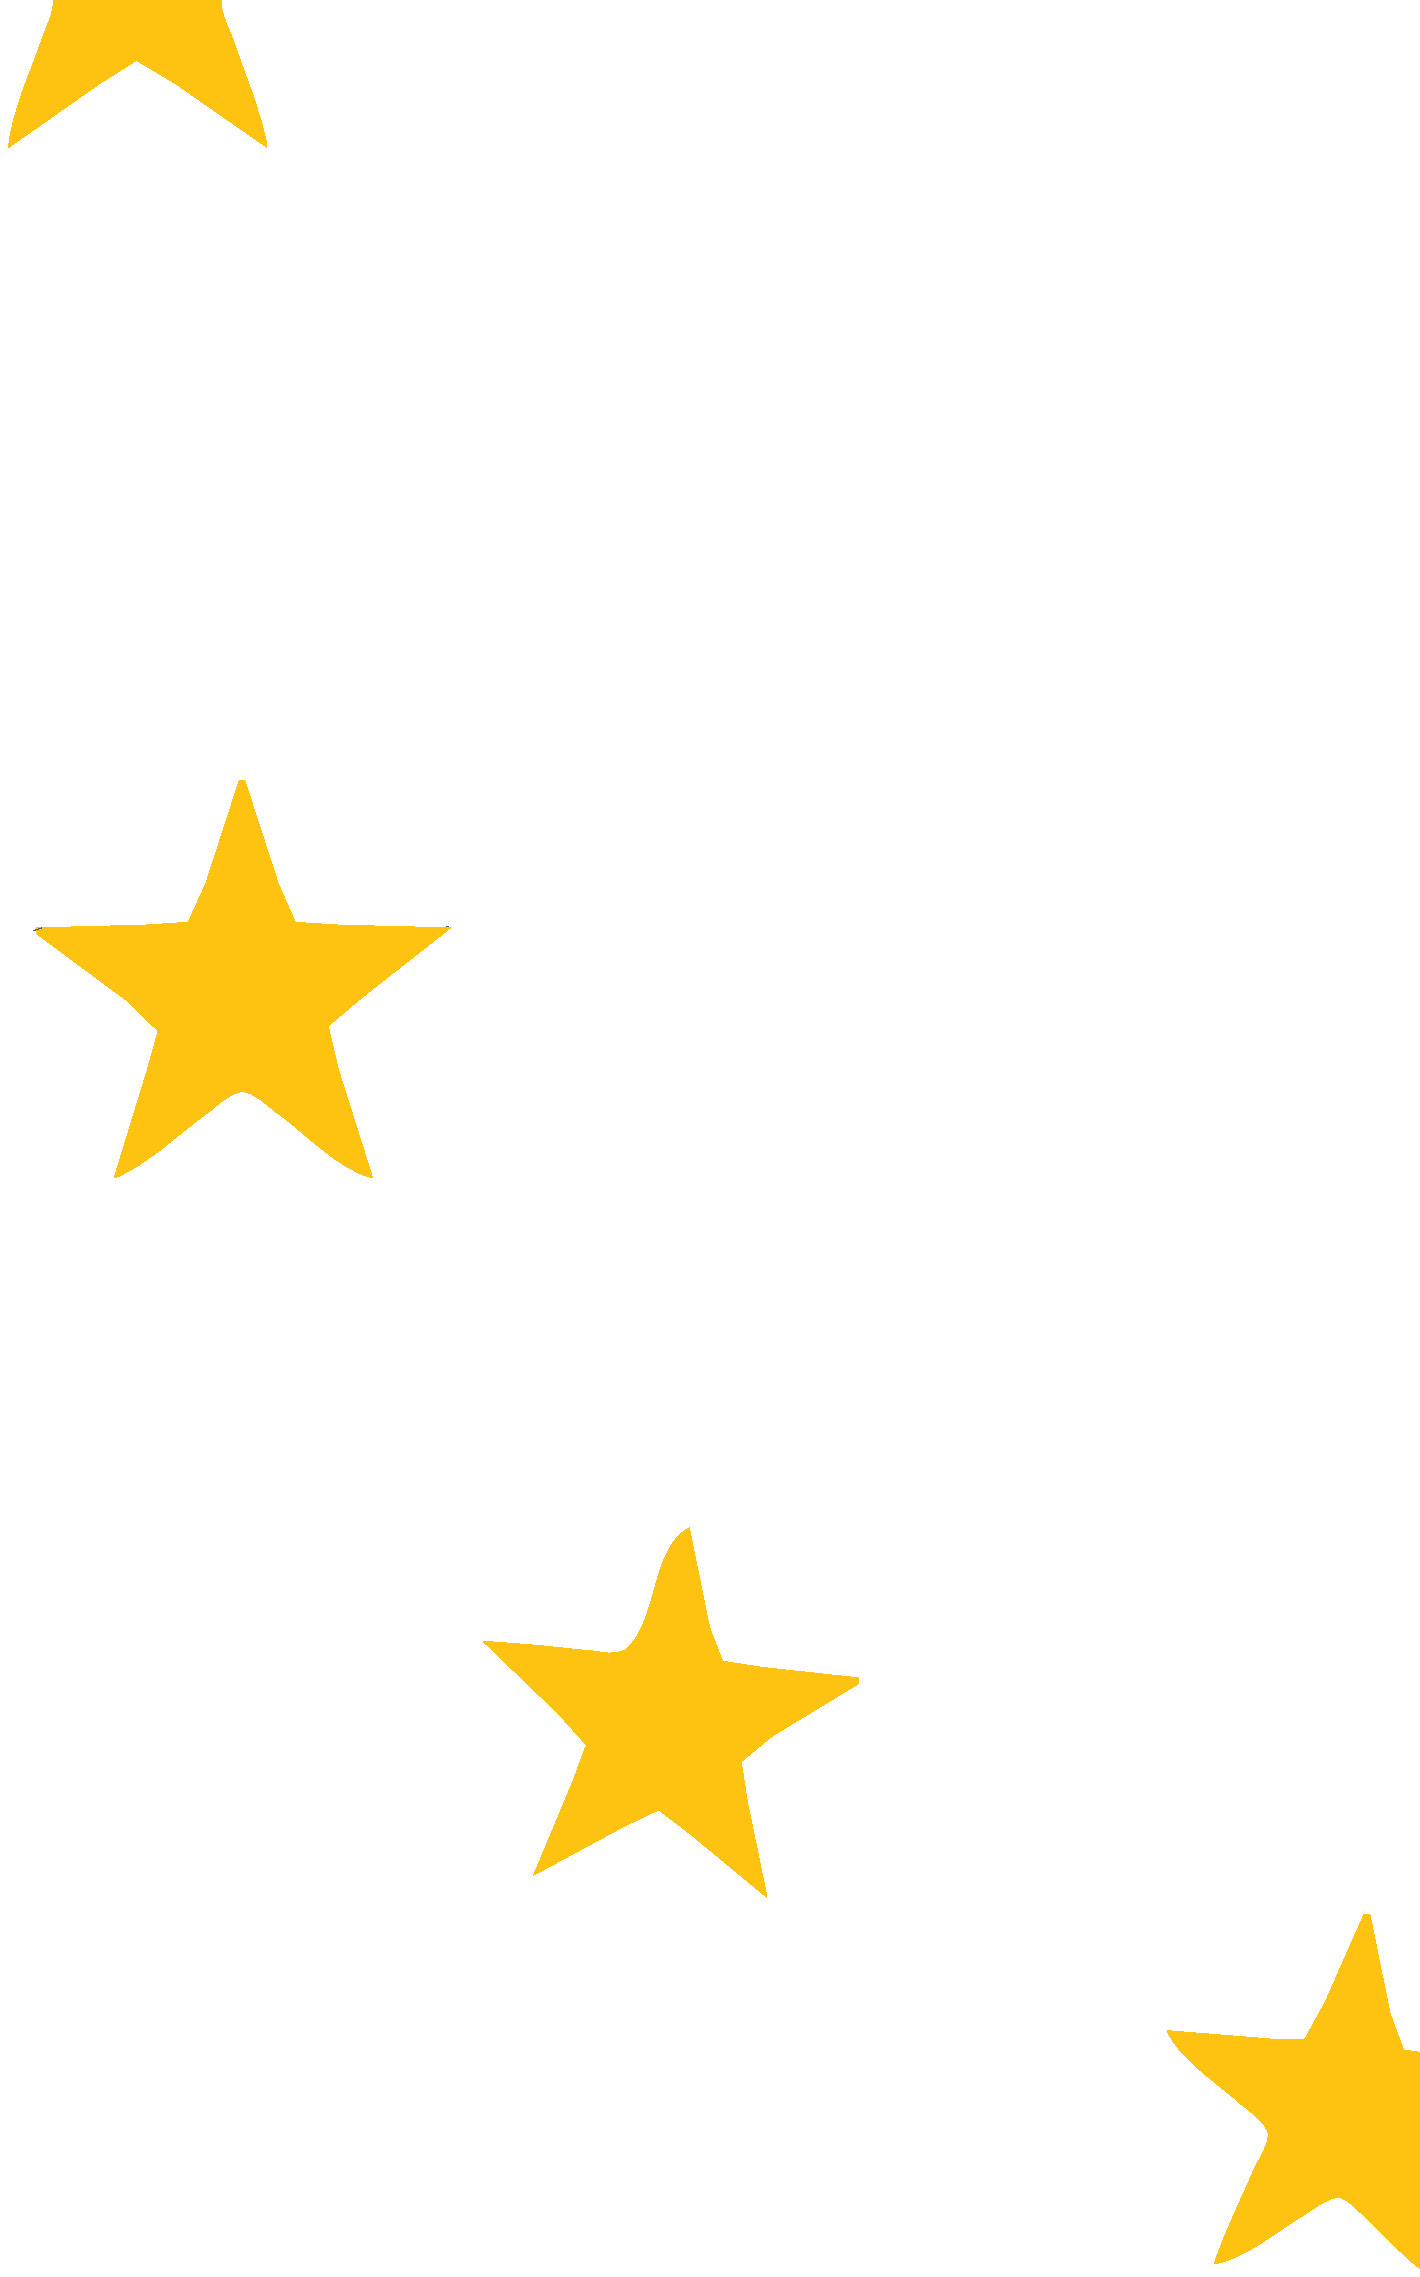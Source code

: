% Converted from PostScript(TM) to MetaPost by pstoedit
% MetaPost backend contributed by Scott Pakin <scott+ps2ed_AT_pakin.org>
% pstoedit is Copyright (C) 1993 - 2011 Wolfgang Glunz <wglunz35_AT_pstoedit.net>

% Generate structured PostScript
prologues := 1;

% Display a given string with its *baseline* at a given location
% and with a given rotation angle
vardef showtext(expr origin)(expr angle)(expr string) =
  draw string infont defaultfont scaled defaultscale
    rotated angle shifted origin;
enddef;

beginfig(1);
drawoptions (withcolor (1.000000,1.000000,1.000000));
linecap := butt;
linejoin := mitered;
fill (0.000000,2352.000000)--(0.000000,0.000000)--(4256.000000,0.000000)
	--(4256.000000,2352.000000)--cycle;
drawoptions (withcolor (0.249900,0.379950,0.510000));
fill (2863.000000,2059.000000)..controls (2865.669922,2057.500000) and (2870.169922,2054.830078)..(2873.000000,2057.500000)
	..controls (2876.830078,2061.169922) and (2877.169922,2069.000000)..(2878.669922,2074.000000)
	..controls (2882.330078,2086.500000) and (2889.669922,2099.169922)..(2892.000000,2112.000000)
	..controls (2904.330078,2112.330078) and (2907.500000,2138.169922)..(2911.000000,2148.000000)
	..controls (2925.169922,2187.000000) and (2938.000000,2227.000000)..(2949.500000,2267.000000)
	..controls (2952.669922,2277.830078) and (2957.830078,2289.669922)..(2958.669922,2301.000000)
	..controls (2958.830078,2304.000000) and (2960.169922,2310.669922)..(2957.330078,2312.830078)
	..controls (2951.330078,2317.500000) and (2946.330078,2308.000000)..(2944.669922,2304.000000)
	..controls (2938.000000,2288.669922) and (2933.000000,2272.669922)..(2927.500000,2257.000000)
	..controls (2914.169922,2218.000000) and (2901.500000,2178.830078)..(2888.669922,2140.000000)
	..controls (2879.669922,2113.330078) and (2869.169922,2086.169922)..(2863.000000,2059.000000)
	--cycle;
drawoptions (withcolor (0.996000,0.761940,0.062748));
fill (2708.000000,1999.000000)--(2814.000000,1999.000000)--(2842.000000,1999.000000)
	--(2853.500000,2000.000000)--(2859.830078,2014.000000)--(2873.000000,2056.000000)
	--(2863.000000,2059.000000)--(2936.000000,2280.000000)--(2904.000000,2270.169922)
	--(2843.000000,2249.830078)--(2808.330078,2237.169922)--(2799.669922,2219.000000)
	--(2779.830078,2172.000000)--(2728.830078,2051.000000)--cycle;
drawoptions (withcolor (0.249900,0.379950,0.510000));
fill (2186.000000,1731.000000)..controls (2182.169922,1742.500000) and (2182.500000,1755.000000)..(2179.500000,1767.000000)
	..controls (2170.000000,1802.500000) and (2158.330078,1836.829956)..(2138.169922,1868.000000)
	..controls (2077.500000,1961.170044) and (1976.500000,2009.170044)..(1870.000000,2029.000000)
	..controls (1847.000000,2033.329956) and (1823.829956,2035.170044)..(1801.000000,2037.329956)
	..controls (1791.000000,2038.329956) and (1780.829956,2040.170044)..(1771.000000,2039.000000)
	..controls (1770.829956,2036.329956) and (1769.170044,2030.829956)..(1771.500000,2029.000000)
	..controls (1776.000000,2025.670044) and (1788.329956,2025.829956)..(1794.000000,2024.670044)
	..controls (1813.170044,2020.829956) and (1832.000000,2017.000000)..(1851.000000,2011.670044)
	..controls (1932.670044,1988.170044) and (2016.329956,1948.829956)..(2074.830078,1886.000000)
	..controls (2095.330078,1863.829956) and (2112.830078,1836.000000)..(2124.169922,1808.000000)
	..controls (2126.669922,1801.500000) and (2136.000000,1785.500000)..(2130.669922,1779.170044)
	..controls (2119.669922,1766.829956) and (2088.669922,1768.829956)..(2075.000000,1774.329956)
	..controls (2070.330078,1776.170044) and (2067.169922,1780.829956)..(2062.669922,1782.329956)
	..controls (2058.000000,1783.829956) and (2053.669922,1780.829956)..(2054.330078,1775.829956)
	..controls (2058.669922,1741.000000) and (2115.169922,1737.000000)..(2140.000000,1748.000000)
	..controls (2148.169922,1721.829956) and (2142.169922,1693.500000)..(2142.000000,1667.000000)
	..controls (2156.830078,1667.170044) and (2172.669922,1673.170044)..(2187.000000,1677.170044)
	..controls (2218.169922,1686.170044) and (2248.669922,1697.500000)..(2279.000000,1709.500000)
	..controls (2403.830078,1759.500000) and (2514.669922,1832.000000)..(2620.000000,1915.000000)
	..controls (2613.669922,1898.829956) and (2598.330078,1882.829956)..(2587.830078,1869.329956)
	..controls (2561.669922,1835.500000) and (2533.830078,1803.170044)..(2503.500000,1773.329956)
	..controls (2485.830078,1756.000000) and (2469.500000,1736.829956)..(2451.000000,1720.170044)
	..controls (2373.500000,1650.000000) and (2288.500000,1588.000000)..(2197.000000,1537.670044)
	..controls (2160.169922,1517.500000) and (2121.669922,1494.500000)..(2082.000000,1481.000000)
	--(2082.000000,1479.000000)..controls (2150.330078,1450.500000) and (2215.169922,1408.329956)..(2279.000000,1371.000000)
	..controls (2403.830078,1297.500000) and (2528.500000,1215.670044)..(2635.000000,1117.000000)
	..controls (2651.830078,1101.329956) and (2669.330078,1086.000000)..(2684.669922,1069.000000)
	..controls (2692.169922,1060.829956) and (2698.000000,1051.000000)..(2705.669922,1043.170044)
	..controls (2733.330078,1014.169983) and (2755.000000,983.500000)..(2773.669922,948.000000)
	..controls (2781.669922,932.668030) and (2789.169922,919.831970)..(2794.000000,903.000000)
	..controls (2770.669922,915.831970) and (2750.169922,934.500000)..(2727.830078,948.500000)
	..controls (2589.330078,1036.329956) and (2440.830078,1120.829956)..(2287.000000,1177.329956)
	..controls (2206.330078,1207.000000) and (2119.669922,1235.829956)..(2033.000000,1237.829956)
	..controls (2024.500000,1238.000000) and (2014.829956,1233.829956)..(2007.000000,1231.670044)
	..controls (1994.329956,1228.000000) and (1981.670044,1225.170044)..(1969.000000,1222.329956)
	..controls (1922.170044,1212.000000) and (1875.329956,1203.000000)..(1828.000000,1196.170044)
	..controls (1676.329956,1174.329956) and (1522.329956,1172.329956)..(1372.000000,1202.329956)
	..controls (1321.500000,1212.329956) and (1271.329956,1227.170044)..(1224.000000,1247.500000)
	..controls (1208.170044,1254.170044) and (1182.670044,1261.329956)..(1171.000000,1274.000000)
	..controls (1195.670044,1268.329956) and (1223.500000,1270.000000)..(1249.000000,1268.829956)
	..controls (1295.000000,1266.829956) and (1341.829956,1265.829956)..(1388.000000,1269.000000)
	..controls (1422.829956,1271.329956) and (1457.829956,1277.170044)..(1492.670044,1279.000000)
	..controls (1504.170044,1279.670044) and (1515.500000,1278.000000)..(1527.000000,1278.000000)
	--(1523.000000,1284.000000)--(1524.000000,1285.000000)..controls (1532.329956,1284.000000) and (1541.670044,1287.670044)..(1550.000000,1289.500000)
	..controls (1565.329956,1292.829956) and (1580.670044,1296.500000)..(1596.000000,1300.329956)
	..controls (1667.670044,1318.670044) and (1739.829956,1352.170044)..(1791.000000,1407.000000)
	..controls (1802.329956,1419.000000) and (1811.329956,1432.000000)..(1821.500000,1445.000000)
	..controls (1825.000000,1449.500000) and (1832.670044,1453.329956)..(1834.670044,1459.000000)
	..controls (1836.170044,1462.829956) and (1834.670044,1468.329956)..(1836.000000,1473.000000)
	..controls (1819.329956,1479.329956) and (1805.500000,1489.829956)..(1790.000000,1497.500000)
	..controls (1756.500000,1514.170044) and (1724.500000,1532.670044)..(1693.000000,1552.829956)
	..controls (1623.829956,1597.000000) and (1558.170044,1647.500000)..(1502.670044,1707.829956)
	..controls (1468.670044,1745.000000) and (1437.500000,1785.500000)..(1416.829956,1832.000000)
	..controls (1403.670044,1861.170044) and (1398.000000,1889.829956)..(1392.000000,1921.000000)
	..controls (1405.829956,1914.000000) and (1417.000000,1900.670044)..(1429.329956,1891.500000)
	..controls (1459.670044,1869.000000) and (1490.000000,1846.329956)..(1521.000000,1824.670044)
	..controls (1617.500000,1757.000000) and (1720.329956,1694.329956)..(1832.000000,1654.670044)
	..controls (1873.000000,1640.000000) and (1916.329956,1631.000000)..(1960.000000,1631.000000)
	..controls (1970.000000,1631.000000) and (1979.829956,1631.000000)..(1990.000000,1632.500000)
	..controls (1993.000000,1633.000000) and (1998.829956,1632.670044)..(2000.829956,1635.500000)
	..controls (2003.329956,1638.829956) and (2002.000000,1647.170044)..(2001.670044,1651.000000)
	..controls (2000.329956,1661.670044) and (2000.170044,1673.170044)..(2000.000000,1684.000000)
	..controls (1824.329956,1684.000000) and (1660.670044,1772.329956)..(1518.000000,1867.500000)
	..controls (1479.000000,1893.500000) and (1439.000000,1919.829956)..(1403.329956,1950.170044)
	..controls (1394.670044,1957.329956) and (1385.500000,1964.000000)..(1376.829956,1971.170044)
	..controls (1374.829956,1972.829956) and (1370.500000,1977.829956)..(1367.500000,1975.829956)
	..controls (1365.170044,1974.170044) and (1366.670044,1969.329956)..(1366.500000,1967.000000)
	..controls (1365.500000,1958.329956) and (1366.329956,1950.500000)..(1365.829956,1942.000000)
	..controls (1363.170044,1902.000000) and (1375.829956,1858.829956)..(1390.670044,1822.000000)
	..controls (1434.000000,1714.000000) and (1524.170044,1624.170044)..(1616.000000,1556.170044)
	..controls (1649.829956,1531.000000) and (1684.670044,1506.670044)..(1721.000000,1485.000000)
	..controls (1730.829956,1479.000000) and (1740.829956,1473.170044)..(1751.000000,1467.329956)
	..controls (1753.670044,1465.829956) and (1759.500000,1464.000000)..(1760.500000,1460.670044)
	..controls (1761.500000,1457.170044) and (1757.000000,1452.500000)..(1755.329956,1450.000000)
	..controls (1748.500000,1439.670044) and (1740.670044,1429.170044)..(1731.000000,1421.829956)
	..controls (1693.829956,1393.329956) and (1655.500000,1372.829956)..(1611.000000,1358.000000)
	..controls (1434.670044,1299.170044) and (1243.670044,1302.170044)..(1061.000000,1306.000000)
	..controls (1064.829956,1299.329956) and (1074.500000,1294.500000)..(1081.000000,1290.500000)
	..controls (1093.000000,1283.000000) and (1104.670044,1274.829956)..(1117.000000,1267.500000)
	..controls (1170.670044,1235.170044) and (1227.500000,1210.000000)..(1287.000000,1190.329956)
	..controls (1449.329956,1136.170044) and (1623.670044,1127.670044)..(1793.000000,1144.170044)
	..controls (1848.170044,1149.500000) and (1903.500000,1157.670044)..(1958.000000,1168.670044)
	..controls (1975.000000,1172.170044) and (1992.000000,1176.000000)..(2009.000000,1180.329956)
	..controls (2017.329956,1182.329956) and (2027.170044,1186.670044)..(2036.000000,1186.670044)
	..controls (2055.830078,1187.000000) and (2077.669922,1180.829956)..(2097.000000,1176.329956)
	..controls (2114.500000,1172.329956) and (2132.500000,1169.500000)..(2150.000000,1164.829956)
	..controls (2314.000000,1120.500000) and (2470.000000,1045.500000)..(2619.000000,965.000000)
	..controls (2667.169922,938.831970) and (2714.830078,911.500000)..(2762.000000,883.168030)
	..controls (2776.000000,874.668030) and (2790.169922,866.168030)..(2804.000000,857.331970)
	..controls (2810.669922,853.000000) and (2818.000000,846.500000)..(2826.000000,845.000000)
	..controls (2829.169922,860.500000) and (2833.669922,875.831970)..(2832.830078,892.000000)
	..controls (2828.830078,981.668030) and (2765.000000,1059.500000)..(2704.000000,1120.000000)
	..controls (2602.500000,1220.170044) and (2484.000000,1302.829956)..(2362.000000,1376.500000)
	..controls (2323.000000,1400.000000) and (2283.830078,1423.000000)..(2244.000000,1444.500000)
	..controls (2223.169922,1455.829956) and (2197.169922,1465.000000)..(2179.000000,1480.000000)
	..controls (2341.330078,1546.170044) and (2480.000000,1658.670044)..(2584.330078,1798.670044)
	..controls (2611.500000,1835.170044) and (2635.830078,1873.329956)..(2658.000000,1913.000000)
	..controls (2665.830078,1926.670044) and (2672.669922,1940.829956)..(2679.669922,1955.000000)
	..controls (2682.330078,1960.329956) and (2684.500000,1968.170044)..(2688.500000,1972.670044)
	..controls (2695.330078,1980.170044) and (2719.830078,1972.000000)..(2729.000000,1971.329956)
	..controls (2756.500000,1969.329956) and (2784.500000,1965.829956)..(2812.000000,1962.170044)
	..controls (2819.330078,1961.170044) and (2838.000000,1955.670044)..(2844.500000,1959.170044)
	..controls (2847.500000,1960.829956) and (2848.500000,1966.000000)..(2849.669922,1969.000000)
	..controls (2853.330078,1978.170044) and (2858.169922,1988.170044)..(2860.000000,1998.000000)
	--(2747.000000,1998.000000)--(2720.000000,1998.000000)--(2709.669922,1999.500000)
	--(2714.169922,2015.000000)--(2733.500000,2061.000000)--(2786.169922,2186.000000)
	--(2802.169922,2224.000000)--(2811.000000,2247.000000)..controls (2799.330078,2245.000000) and (2787.830078,2238.500000)..(2777.000000,2234.169922)
	..controls (2772.169922,2232.169922) and (2765.830078,2230.669922)..(2762.500000,2226.669922)
	..controls (2758.500000,2222.169922) and (2757.000000,2214.500000)..(2755.000000,2209.000000)
	..controls (2750.330078,2196.500000) and (2745.830078,2184.169922)..(2741.169922,2172.000000)
	..controls (2724.330078,2127.669922) and (2708.000000,2083.169922)..(2691.330078,2039.000000)
	..controls (2685.669922,2024.000000) and (2681.500000,1998.829956)..(2670.500000,1987.170044)
	..controls (2660.330078,1976.329956) and (2644.330078,1968.170044)..(2632.000000,1960.000000)
	..controls (2606.669922,1943.170044) and (2581.330078,1926.670044)..(2556.000000,1910.170044)
	..controls (2472.169922,1856.500000) and (2384.830078,1804.670044)..(2293.000000,1766.329956)
	..controls (2269.330078,1756.500000) and (2245.330078,1747.329956)..(2221.000000,1739.829956)
	..controls (2209.500000,1736.329956) and (2196.830078,1735.329956)..(2186.000000,1731.000000)
	--cycle;
drawoptions (withcolor (0.996000,0.761940,0.062748));
fill (2890.000000,2107.000000)--(2878.000000,2070.000000)--(2879.000000,2070.000000)
	..controls (2881.830078,2079.000000) and (2892.669922,2097.830078)..(2890.000000,2107.000000)
	--cycle;
fill (2877.000000,2070.000000)--(2877.000000,2067.000000)--(2878.000000,2067.000000)
	--cycle;
fill (2876.169922,2065.169922)--(2876.669922,2064.669922)--cycle;
fill (1814.000000,2039.000000)--(1820.000000,2036.000000)--cycle;
fill (1821.000000,2019.000000)..controls (1821.670044,2003.170044) and (1830.000000,1985.829956)..(1834.829956,1971.000000)
	..controls (1836.329956,1966.829956) and (1837.170044,1957.500000)..(1841.329956,1955.329956)
	..controls (1844.170044,1953.670044) and (1848.829956,1955.329956)..(1852.000000,1955.829956)
	..controls (1860.170044,1957.000000) and (1868.500000,1958.329956)..(1877.000000,1958.500000)
	..controls (1907.170044,1959.170044) and (1960.670044,1940.170044)..(1958.000000,1904.000000)
	..controls (1951.329956,1903.170044) and (1941.170044,1902.670044)..(1935.000000,1905.329956)
	..controls (1924.170044,1910.000000) and (1916.000000,1921.500000)..(1905.000000,1926.829956)
	..controls (1886.670044,1935.329956) and (1867.829956,1934.170044)..(1849.000000,1929.000000)
	--(1853.000000,1915.000000)..controls (1894.329956,1923.000000) and (1939.829956,1909.829956)..(1951.000000,1865.000000)
	..controls (1943.000000,1864.000000) and (1933.500000,1866.500000)..(1926.000000,1868.329956)
	..controls (1917.670044,1870.329956) and (1915.500000,1880.000000)..(1908.000000,1883.670044)
	..controls (1897.829956,1888.500000) and (1885.829956,1889.170044)..(1875.000000,1889.000000)
	..controls (1871.829956,1889.000000) and (1865.170044,1890.670044)..(1863.000000,1887.329956)
	..controls (1860.670044,1883.670044) and (1865.670044,1873.670044)..(1867.000000,1870.000000)
	..controls (1868.000000,1866.500000) and (1868.670044,1861.170044)..(1871.000000,1858.500000)
	..controls (1873.500000,1855.670044) and (1880.500000,1856.670044)..(1884.000000,1856.170044)
	..controls (1897.000000,1854.000000) and (1917.500000,1847.500000)..(1912.000000,1832.000000)
	..controls (1900.670044,1834.500000) and (1889.829956,1838.670044)..(1878.000000,1837.000000)
	..controls (1879.670044,1824.670044) and (1885.170044,1812.670044)..(1888.829956,1801.000000)
	..controls (1896.170044,1777.170044) and (1903.500000,1753.500000)..(1911.329956,1730.000000)
	..controls (1915.000000,1718.670044) and (1917.170044,1698.500000)..(1924.829956,1689.329956)
	..controls (1927.829956,1685.670044) and (1935.500000,1686.329956)..(1940.000000,1685.829956)
	..controls (1954.000000,1684.329956) and (1967.829956,1684.000000)..(1982.000000,1684.000000)
	..controls (1986.170044,1684.000000) and (1996.000000,1685.670044)..(1999.170044,1682.329956)
	..controls (2002.829956,1678.329956) and (2001.670044,1663.329956)..(2001.829956,1658.000000)
	..controls (2002.000000,1652.000000) and (2002.670044,1644.829956)..(2001.829956,1639.000000)
	..controls (2000.329956,1629.829956) and (1973.329956,1630.500000)..(1966.000000,1630.000000)
	..controls (1928.500000,1627.500000) and (1886.329956,1637.329956)..(1851.000000,1649.000000)
	..controls (1746.670044,1683.000000) and (1650.829956,1738.000000)..(1560.000000,1798.500000)
	..controls (1530.000000,1818.500000) and (1500.670044,1839.329956)..(1472.000000,1860.829956)
	..controls (1459.500000,1870.170044) and (1444.000000,1887.000000)..(1429.000000,1891.000000)
	..controls (1432.670044,1877.829956) and (1439.500000,1865.329956)..(1445.000000,1853.000000)
	--(1479.000000,1776.000000)..controls (1486.500000,1759.000000) and (1492.500000,1734.500000)..(1504.500000,1720.329956)
	..controls (1510.500000,1713.329956) and (1519.670044,1707.829956)..(1527.000000,1702.329956)
	..controls (1540.670044,1691.670044) and (1554.170044,1680.829956)..(1568.000000,1670.329956)
	..controls (1609.329956,1638.170044) and (1650.500000,1605.670044)..(1692.000000,1573.500000)
	..controls (1717.000000,1554.000000) and (1742.000000,1534.670044)..(1767.000000,1514.829956)
	..controls (1787.670044,1498.500000) and (1809.829956,1480.000000)..(1836.000000,1473.000000)
	..controls (1834.000000,1468.170044) and (1835.670044,1463.000000)..(1834.000000,1459.000000)
	..controls (1831.329956,1452.670044) and (1822.670044,1447.829956)..(1818.670044,1442.000000)
	..controls (1799.170044,1413.329956) and (1774.000000,1388.500000)..(1746.000000,1368.329956)
	..controls (1727.329956,1355.170044) and (1707.170044,1345.329956)..(1690.000000,1330.500000)
	..controls (1674.670044,1317.500000) and (1660.000000,1303.829956)..(1645.000000,1290.670044)
	..controls (1639.500000,1285.829956) and (1633.000000,1277.329956)..(1626.000000,1275.329956)
	..controls (1615.500000,1272.500000) and (1602.670044,1276.000000)..(1592.000000,1276.000000)
	..controls (1559.329956,1276.000000) and (1526.500000,1279.829956)..(1494.000000,1279.170044)
	..controls (1476.329956,1278.829956) and (1458.329956,1274.670044)..(1440.829956,1273.000000)
	..controls (1409.329956,1270.000000) and (1377.500000,1268.329956)..(1346.000000,1267.000000)
	..controls (1295.670044,1264.829956) and (1246.000000,1271.000000)..(1196.000000,1271.000000)
	--(1196.000000,1270.000000)..controls (1208.670044,1263.500000) and (1224.170044,1260.170044)..(1238.000000,1255.829956)
	..controls (1260.329956,1249.000000) and (1282.670044,1241.500000)..(1305.000000,1234.170044)
	..controls (1337.170044,1223.670044) and (1369.500000,1213.000000)..(1402.000000,1202.829956)
	..controls (1416.000000,1198.500000) and (1430.329956,1192.000000)..(1445.000000,1189.329956)
	..controls (1482.000000,1182.500000) and (1521.329956,1181.829956)..(1559.000000,1180.829956)
	..controls (1636.170044,1179.000000) and (1713.000000,1182.000000)..(1790.000000,1191.000000)
	..controls (1839.170044,1196.829956) and (1888.329956,1204.829956)..(1937.000000,1215.170044)
	..controls (1958.329956,1219.670044) and (1979.670044,1224.500000)..(2001.000000,1229.829956)
	..controls (2010.829956,1232.329956) and (2021.670044,1237.000000)..(2032.000000,1237.670044)
	..controls (2053.169922,1239.000000) and (2077.000000,1234.000000)..(2098.000000,1230.500000)
	..controls (2145.500000,1222.500000) and (2190.500000,1207.670044)..(2237.000000,1195.000000)
	..controls (2244.000000,1193.000000) and (2251.000000,1197.329956)..(2258.000000,1195.000000)
	..controls (2279.500000,1187.500000) and (2298.830078,1172.670044)..(2320.000000,1163.829956)
	..controls (2404.000000,1128.000000) and (2486.330078,1088.500000)..(2566.000000,1043.500000)
	..controls (2619.669922,1013.000000) and (2671.500000,978.331970)..(2726.000000,949.168030)
	..controls (2745.669922,938.668030) and (2768.000000,920.831970)..(2790.000000,916.000000)
	..controls (2784.000000,940.668030) and (2764.500000,961.668030)..(2750.000000,982.000000)
	..controls (2732.330078,1006.830017) and (2715.669922,1033.170044)..(2696.500000,1057.000000)
	..controls (2683.169922,1073.670044) and (2666.500000,1088.500000)..(2651.000000,1103.000000)
	..controls (2533.330078,1212.500000) and (2397.669922,1302.829956)..(2259.000000,1383.329956)
	..controls (2221.169922,1405.170044) and (2183.169922,1426.500000)..(2145.000000,1447.170044)
	..controls (2125.169922,1458.000000) and (2103.669922,1472.670044)..(2082.000000,1479.000000)
	--(2082.000000,1481.000000)..controls (2094.830078,1484.000000) and (2106.830078,1491.670044)..(2119.000000,1497.000000)
	..controls (2151.500000,1511.500000) and (2183.000000,1529.000000)..(2214.000000,1546.670044)
	..controls (2293.500000,1591.829956) and (2368.669922,1645.829956)..(2437.000000,1706.829956)
	..controls (2458.000000,1725.670044) and (2482.000000,1744.670044)..(2499.500000,1767.000000)
	..controls (2512.330078,1783.170044) and (2521.169922,1803.829956)..(2531.330078,1822.000000)
	..controls (2538.669922,1834.670044) and (2548.169922,1848.000000)..(2553.000000,1862.000000)
	..controls (2536.500000,1856.670044) and (2520.330078,1840.170044)..(2506.000000,1830.500000)
	..controls (2474.830078,1809.829956) and (2442.830078,1790.000000)..(2410.000000,1772.170044)
	..controls (2352.000000,1740.829956) and (2292.169922,1712.829956)..(2230.000000,1691.329956)
	..controls (2201.000000,1681.170044) and (2170.669922,1675.670044)..(2142.000000,1666.000000)
	..controls (2142.169922,1691.170044) and (2150.000000,1723.829956)..(2140.000000,1748.000000)
	..controls (2116.000000,1740.170044) and (2085.330078,1739.000000)..(2066.000000,1758.000000)
	..controls (2061.000000,1762.829956) and (2054.500000,1769.329956)..(2054.330078,1776.829956)
	..controls (2054.330078,1781.000000) and (2059.169922,1783.500000)..(2062.669922,1781.829956)
	..controls (2067.169922,1779.829956) and (2070.169922,1775.829956)..(2075.000000,1774.000000)
	..controls (2086.169922,1769.829956) and (2098.330078,1771.500000)..(2110.000000,1771.670044)
	..controls (2114.330078,1771.670044) and (2126.669922,1772.829956)..(2128.169922,1778.170044)
	..controls (2129.330078,1783.000000) and (2122.330078,1793.500000)..(2120.169922,1798.000000)
	..controls (2112.000000,1815.329956) and (2103.169922,1832.500000)..(2095.169922,1850.000000)
	..controls (2090.669922,1859.670044) and (2086.669922,1871.000000)..(2080.669922,1880.000000)
	..controls (2052.830078,1920.329956) and (2004.500000,1945.829956)..(1962.000000,1967.170044)
	..controls (1940.170044,1978.000000) and (1918.829956,1989.500000)..(1896.000000,1997.670044)
	..controls (1873.000000,2005.829956) and (1845.500000,2017.829956)..(1821.000000,2019.000000)
	--cycle;
drawoptions (withcolor (0.249900,0.379950,0.510000));
fill (1958.000000,1904.000000)..controls (1960.170044,1922.329956) and (1949.000000,1933.329956)..(1934.000000,1942.329956)
	..controls (1908.170044,1957.670044) and (1880.000000,1959.829956)..(1851.000000,1955.829956)
	..controls (1839.829956,1954.170044) and (1825.829956,1949.000000)..(1815.000000,1951.829956)
	..controls (1798.329956,1956.170044) and (1781.829956,1963.000000)..(1766.000000,1969.329956)
	..controls (1761.670044,1971.000000) and (1751.670044,1977.000000)..(1747.170044,1974.829956)
	..controls (1735.500000,1969.000000) and (1753.500000,1956.170044)..(1758.170044,1952.500000)
	..controls (1776.000000,1938.000000) and (1797.829956,1926.829956)..(1821.000000,1925.170044)
	..controls (1842.500000,1923.500000) and (1862.329956,1936.000000)..(1884.000000,1932.829956)
	..controls (1896.829956,1931.170044) and (1908.500000,1925.170044)..(1919.000000,1917.500000)
	..controls (1923.670044,1914.000000) and (1927.670044,1908.500000)..(1933.000000,1906.000000)
	..controls (1939.829956,1902.500000) and (1950.329956,1904.000000)..(1958.000000,1904.000000)
	--cycle;
drawoptions (withcolor (1.000000,1.000000,1.000000));
fill (1875.000000,1959.000000)--(1875.000000,1958.000000)--(1880.000000,1958.000000)
	--cycle;
fill (1862.000000,1958.000000)--(1863.000000,1957.000000)--cycle;
drawoptions (withcolor (0.996000,0.761940,0.062748));
fill (2352.000000,1795.000000)--(2352.000000,1794.000000)..controls (2372.500000,1799.829956) and (2392.169922,1813.500000)..(2411.000000,1823.670044)
	..controls (2452.330078,1846.000000) and (2492.830078,1870.329956)..(2533.000000,1895.170044)
	..controls (2547.669922,1904.170044) and (2562.500000,1913.329956)..(2577.000000,1923.000000)
	..controls (2583.500000,1927.329956) and (2591.669922,1931.000000)..(2596.000000,1938.000000)
	--(2569.000000,1923.670044)--(2518.000000,1893.500000)--cycle;
drawoptions (withcolor (1.000000,1.000000,1.000000));
fill (1872.000000,1934.000000)--(1872.000000,1933.000000)--(1880.000000,1933.000000)
	--cycle;
fill (1392.000000,1921.000000)..controls (1408.170044,1769.829956) and (1540.000000,1659.000000)..(1655.829956,1576.829956)
	..controls (1684.829956,1556.329956) and (1715.000000,1537.329956)..(1746.000000,1519.829956)
	..controls (1758.829956,1512.500000) and (1772.670044,1502.000000)..(1787.000000,1498.000000)
	..controls (1782.670044,1506.500000) and (1770.500000,1513.000000)..(1763.000000,1518.829956)
	..controls (1745.170044,1532.500000) and (1727.500000,1546.329956)..(1710.000000,1560.170044)
	..controls (1666.000000,1594.500000) and (1622.000000,1629.170044)..(1578.000000,1663.329956)
	..controls (1554.329956,1681.500000) and (1527.500000,1698.670044)..(1506.170044,1719.500000)
	..controls (1494.500000,1730.829956) and (1489.170044,1754.329956)..(1482.670044,1769.000000)
	..controls (1464.500000,1809.170044) and (1449.829956,1853.170044)..(1428.670044,1891.670044)
	..controls (1421.670044,1904.170044) and (1403.670044,1909.829956)..(1395.000000,1921.000000)
	--cycle;
drawoptions (withcolor (0.249900,0.379950,0.510000));
fill (1951.000000,1865.000000)..controls (1942.329956,1910.500000) and (1890.500000,1925.329956)..(1850.000000,1914.500000)
	..controls (1835.000000,1910.500000) and (1820.670044,1898.000000)..(1805.000000,1898.000000)
	..controls (1791.500000,1898.000000) and (1777.500000,1905.170044)..(1766.000000,1911.170044)
	..controls (1761.829956,1913.170044) and (1754.670044,1919.329956)..(1750.170044,1916.329956)
	..controls (1740.000000,1909.500000) and (1755.670044,1898.670044)..(1760.670044,1894.829956)
	..controls (1779.829956,1879.829956) and (1798.329956,1876.500000)..(1822.000000,1875.500000)
	..controls (1842.329956,1874.500000) and (1858.500000,1892.000000)..(1879.000000,1889.670044)
	..controls (1888.829956,1888.500000) and (1900.170044,1887.670044)..(1909.000000,1882.500000)
	..controls (1914.170044,1879.500000) and (1915.829956,1874.170044)..(1920.170044,1870.500000)
	..controls (1925.670044,1866.000000) and (1944.170044,1863.500000)..(1951.000000,1865.000000)
	--cycle;
drawoptions (withcolor (1.000000,1.000000,1.000000));
fill (1866.000000,1918.000000)--(1866.000000,1917.000000)--(1869.000000,1917.000000)
	--cycle;
fill (1881.000000,1918.000000)--(1881.000000,1917.000000)--(1884.000000,1917.000000)
	--cycle;
fill (2618.000000,1915.000000)--(2555.000000,1864.170044)--(2538.000000,1835.000000)
	--(2505.000000,1775.000000)..controls (2510.830078,1776.670044) and (2513.169922,1781.500000)..(2517.169922,1785.829956)
	..controls (2523.830078,1793.329956) and (2531.169922,1800.170044)..(2537.500000,1807.829956)
	..controls (2557.830078,1832.500000) and (2578.830078,1856.500000)..(2598.169922,1882.170044)
	..controls (2605.000000,1891.329956) and (2617.169922,1903.670044)..(2620.000000,1915.000000)
	--cycle;
fill (1937.000000,1905.000000)--(1937.000000,1904.000000)--(1940.000000,1904.000000)
	--cycle;
fill (1951.000000,1904.000000)--(1951.000000,1903.000000)--(1955.000000,1903.000000)
	--cycle;
fill (1869.000000,1890.000000)--(1869.000000,1889.000000)--(1880.000000,1889.000000)
	--cycle;
fill (2084.000000,1873.000000)--(2129.000000,1778.000000)..controls (2137.000000,1782.329956) and (2129.000000,1796.500000)..(2126.500000,1803.000000)
	..controls (2119.330078,1821.670044) and (2109.669922,1839.170044)..(2098.669922,1855.829956)
	..controls (2095.000000,1861.329956) and (2090.169922,1870.829956)..(2084.000000,1873.000000)
	--cycle;
drawoptions (withcolor (0.249900,0.379950,0.510000));
fill (1739.000000,1872.000000)..controls (1745.500000,1833.329956) and (1794.829956,1809.170044)..(1831.000000,1817.000000)
	..controls (1849.000000,1821.000000) and (1861.670044,1834.500000)..(1880.000000,1837.170044)
	..controls (1890.829956,1838.829956) and (1901.329956,1833.500000)..(1912.000000,1832.000000)
	..controls (1920.500000,1848.329956) and (1893.829956,1855.500000)..(1881.000000,1856.670044)
	..controls (1864.329956,1858.329956) and (1848.500000,1853.500000)..(1833.000000,1848.500000)
	..controls (1824.329956,1845.829956) and (1815.170044,1841.500000)..(1806.000000,1842.000000)
	..controls (1789.329956,1843.000000) and (1771.829956,1852.000000)..(1758.000000,1860.500000)
	..controls (1751.670044,1864.329956) and (1746.000000,1869.829956)..(1739.000000,1872.000000)
	--cycle;
fill (2053.000000,1870.329956)..controls (2027.500000,1864.500000) and (2037.329956,1826.500000)..(2063.000000,1832.329956)
	..controls (2086.830078,1837.829956) and (2077.000000,1876.000000)..(2053.000000,1870.329956)
	--cycle;
drawoptions (withcolor (1.000000,1.000000,1.000000));
fill (2037.329956,1851.329956)--(2037.500000,1850.500000)--cycle;
fill (1881.000000,1838.000000)--(1881.000000,1837.000000)--(1884.000000,1837.000000)
	--cycle;
fill (2056.000000,1832.000000)--(2056.000000,1831.000000)--(2059.000000,1831.000000)
	--cycle;
drawoptions (withcolor (0.996000,0.761940,0.062748));
fill (1608.500000,1811.500000)--(1609.329956,1811.329956)--cycle;
fill (1610.500000,1810.500000)--(1611.329956,1810.329956)--cycle;
fill (1612.000000,1810.000000)--(1612.000000,1809.000000)..controls (1661.170044,1776.329956) and (1718.170044,1751.670044)..(1773.000000,1729.670044)
	..controls (1796.829956,1720.170044) and (1826.000000,1706.000000)..(1852.000000,1704.000000)
	..controls (1844.829956,1710.000000) and (1834.329956,1713.000000)..(1826.000000,1716.829956)
	..controls (1809.670044,1724.000000) and (1793.329956,1731.170044)..(1777.000000,1738.329956)
	..controls (1739.500000,1754.500000) and (1702.170044,1771.329956)..(1665.000000,1787.829956)
	..controls (1648.500000,1795.000000) and (1629.670044,1807.329956)..(1612.000000,1810.000000)
	--cycle;
fill (2350.669922,1793.500000)--(2351.169922,1793.329956)--cycle;
fill (2348.669922,1792.500000)--(2349.169922,1792.329956)--cycle;
fill (2347.000000,1792.000000)--(2348.000000,1791.000000)--cycle;
fill (997.000000,1772.000000)..controls (987.000000,1749.329956) and (980.331970,1723.500000)..(973.331970,1700.000000)
	..controls (971.000000,1691.670044) and (968.500000,1674.500000)..(962.168030,1668.500000)
	..controls (957.168030,1663.829956) and (939.500000,1667.000000)..(933.000000,1667.000000)
	--(851.000000,1667.000000)..controls (854.500000,1659.829956) and (864.500000,1654.829956)..(871.000000,1650.000000)
	..controls (887.168030,1637.829956) and (903.668030,1625.829956)..(920.000000,1613.500000)
	..controls (925.500000,1609.329956) and (937.668030,1603.500000)..(940.331970,1597.000000)
	..controls (943.000000,1591.000000) and (934.000000,1574.170044)..(932.000000,1568.000000)
	--(915.000000,1517.000000)..controls (912.000000,1508.000000) and (907.331970,1498.329956)..(907.000000,1489.000000)
	..controls (930.500000,1500.170044) and (951.668030,1521.500000)..(973.000000,1536.670044)
	..controls (978.831970,1540.829956) and (990.500000,1553.670044)..(998.000000,1553.329956)
	..controls (1005.500000,1553.000000) and (1016.830017,1540.670044)..(1023.000000,1536.329956)
	..controls (1037.000000,1526.170044) and (1051.000000,1516.000000)..(1065.000000,1505.500000)
	..controls (1072.500000,1499.829956) and (1080.170044,1492.670044)..(1089.000000,1489.000000)
	..controls (1085.500000,1514.829956) and (1072.500000,1542.170044)..(1064.329956,1567.000000)
	..controls (1062.000000,1573.670044) and (1053.500000,1590.170044)..(1056.170044,1596.829956)
	..controls (1058.829956,1603.829956) and (1071.000000,1609.829956)..(1077.000000,1614.329956)
	--(1124.000000,1649.500000)..controls (1130.500000,1654.500000) and (1140.329956,1659.500000)..(1144.000000,1667.000000)
	--(1064.000000,1667.000000)..controls (1056.500000,1667.000000) and (1039.670044,1663.829956)..(1033.329956,1668.000000)
	..controls (1027.170044,1672.000000) and (1025.500000,1688.329956)..(1023.169983,1695.000000)
	..controls (1014.830017,1720.329956) and (1006.169983,1746.170044)..(999.000000,1772.000000)
	--cycle;
drawoptions (withcolor (1.000000,1.000000,1.000000));
fill (2089.000000,1772.000000)--(2089.000000,1771.000000)--(2093.000000,1771.000000)
	--cycle;
fill (2103.000000,1772.000000)--(2103.000000,1771.000000)--(2110.000000,1771.000000)
	--cycle;
fill (2107.000000,1743.000000)--(2107.000000,1742.000000)--(2113.000000,1742.000000)
	--cycle;
fill (2142.000000,1735.000000)--(2143.000000,1734.000000)--cycle;
fill (2143.000000,1723.000000)--(2143.000000,1717.000000)--(2144.000000,1717.000000)
	--cycle;
fill (2143.000000,1695.000000)--(2143.000000,1688.000000)--(2144.000000,1688.000000)
	--cycle;
fill (1935.000000,1687.000000)--(1936.000000,1686.000000)--cycle;
fill (1944.500000,1685.500000)--(1945.329956,1685.329956)--cycle;
fill (1956.000000,1685.000000)--(1956.000000,1684.000000)--(1960.000000,1684.000000)
	--cycle;
fill (2000.000000,1682.000000)--(2000.000000,1678.000000)--(2001.000000,1678.000000)
	--cycle;
fill (2142.169922,1676.329956)--(2142.669922,1675.500000)--cycle;
fill (2142.000000,1667.000000)--(2143.000000,1666.000000)--cycle;
fill (2001.000000,1662.000000)--(2001.000000,1653.000000)--(2002.000000,1653.000000)
	--cycle;
drawoptions (withcolor (0.996000,0.761940,0.062748));
fill (559.000000,1634.000000)--(541.168030,1581.000000)--(533.500000,1560.500000)
	--(512.000000,1559.000000)--(455.000000,1559.000000)..controls (457.832001,1553.000000) and (464.667999,1549.670044)..(470.000000,1545.829956)
	..controls (480.832001,1537.500000) and (491.832001,1529.170044)..(503.000000,1521.000000)
	..controls (507.167999,1517.829956) and (514.331970,1514.500000)..(517.168030,1509.670044)
	..controls (520.000000,1504.829956) and (513.831970,1493.829956)..(512.168030,1489.000000)
	..controls (506.000000,1470.170044) and (498.332001,1451.170044)..(494.000000,1432.000000)
	..controls (510.332001,1437.329956) and (527.000000,1454.500000)..(541.000000,1464.829956)
	..controls (545.500000,1468.170044) and (553.668030,1477.170044)..(559.500000,1477.329956)
	..controls (564.831970,1477.500000) and (573.831970,1468.170044)..(578.000000,1465.000000)
	..controls (591.831970,1454.670044) and (608.500000,1437.329956)..(625.000000,1432.000000)
	--(607.168030,1488.000000)--(601.500000,1509.170044)--(616.000000,1520.829956)
	--(649.000000,1545.500000)--(664.000000,1559.000000)--(606.000000,1559.000000)
	..controls (600.168030,1559.000000) and (588.668030,1556.670044)..(584.500000,1561.170044)
	..controls (581.000000,1564.829956) and (580.168030,1572.329956)..(578.668030,1577.000000)
	..controls (574.168030,1590.170044) and (570.331970,1603.670044)..(566.000000,1617.000000)
	..controls (564.000000,1622.670044) and (563.168030,1629.500000)..(559.000000,1634.000000)
	--cycle;
drawoptions (withcolor (1.000000,1.000000,1.000000));
fill (1925.000000,1633.000000)--(1926.000000,1632.000000)--cycle;
fill (1934.500000,1631.500000)--(1935.329956,1631.329956)--cycle;
fill (1981.500000,1631.500000)--(1982.329956,1631.329956)--cycle;
fill (1948.000000,1631.000000)--(1948.000000,1630.000000)--(1970.000000,1630.000000)
	--cycle;
drawoptions (withcolor (0.996000,0.761940,0.062748));
fill (2179.000000,1480.000000)--(2194.000000,1470.670044)--(2226.000000,1455.000000)
	..controls (2218.500000,1464.000000) and (2199.169922,1478.329956)..(2188.000000,1482.000000)
	..controls (2184.500000,1483.170044) and (2181.830078,1481.500000)..(2179.000000,1480.000000)
	--cycle;
fill (2226.000000,1455.000000)--(2229.000000,1453.000000)--cycle;
fill (2229.000000,1453.000000)--(2230.000000,1452.000000)--cycle;
drawoptions (withcolor (1.000000,1.000000,1.000000));
fill (1524.000000,1285.000000)--(1523.000000,1284.000000)..controls (1526.329956,1277.329956) and (1532.329956,1278.000000)..(1539.000000,1278.000000)
	..controls (1549.500000,1277.829956) and (1560.329956,1277.329956)..(1571.000000,1276.829956)
	..controls (1587.670044,1276.170044) and (1610.500000,1270.829956)..(1627.000000,1275.329956)
	..controls (1634.000000,1277.329956) and (1640.500000,1285.829956)..(1646.000000,1290.670044)
	..controls (1657.670044,1301.000000) and (1669.329956,1311.329956)..(1681.000000,1321.829956)
	..controls (1686.329956,1326.670044) and (1693.670044,1331.170044)..(1697.000000,1338.000000)
	..controls (1685.829956,1334.670044) and (1675.670044,1328.000000)..(1665.000000,1323.829956)
	..controls (1631.670044,1310.829956) and (1597.670044,1299.500000)..(1562.670044,1292.329956)
	..controls (1550.170044,1289.829956) and (1536.829956,1285.170044)..(1524.000000,1285.000000)
	--cycle;
drawoptions (withcolor (0.996000,0.761940,0.062748));
fill (281.000000,1316.000000)--(264.832001,1268.000000)--(257.500000,1249.500000)
	--(238.000000,1248.000000)--(186.000000,1248.000000)--(199.000000,1236.000000)
	--(228.000000,1214.329956)--(242.667999,1201.829956)--(237.667999,1182.000000)
	--(222.000000,1132.000000)..controls (236.832001,1137.670044) and (251.167999,1152.000000)..(264.000000,1161.500000)
	..controls (268.167999,1164.829956) and (275.332001,1172.329956)..(281.000000,1172.670044)
	..controls (286.332001,1173.000000) and (293.832001,1165.170044)..(298.000000,1162.000000)
	..controls (311.332001,1152.000000) and (325.000000,1139.329956)..(340.000000,1132.000000)
	..controls (339.167999,1148.170044) and (330.000000,1166.500000)..(325.000000,1182.000000)
	..controls (323.332001,1186.829956) and (317.832001,1196.670044)..(320.000000,1201.829956)
	..controls (322.167999,1206.670044) and (329.000000,1210.000000)..(333.000000,1213.000000)
	--(363.000000,1235.500000)..controls (367.500000,1239.000000) and (374.167999,1242.329956)..(376.000000,1248.000000)
	--(323.000000,1248.000000)..controls (317.667999,1248.000000) and (307.500000,1246.000000)..(303.667999,1250.170044)
	..controls (300.500000,1253.829956) and (299.667999,1260.500000)..(298.332001,1265.000000)
	..controls (293.332001,1279.670044) and (290.832001,1304.000000)..(281.000000,1316.000000)
	--cycle;
drawoptions (withcolor (1.000000,1.000000,1.000000));
fill (1171.000000,1274.000000)..controls (1174.170044,1268.670044) and (1182.500000,1266.329956)..(1188.000000,1263.670044)
	..controls (1201.500000,1257.170044) and (1215.000000,1250.670044)..(1229.000000,1245.000000)
	..controls (1276.500000,1225.329956) and (1326.500000,1210.829956)..(1377.000000,1200.670044)
	..controls (1393.329956,1197.500000) and (1417.500000,1188.500000)..(1434.000000,1192.000000)
	--(1419.000000,1197.500000)--(1383.000000,1209.329956)--(1252.000000,1251.500000)
	--(1210.000000,1265.329956)--(1198.000000,1271.000000)--cycle;
fill (1445.000000,1274.000000)--(1446.000000,1273.000000)--cycle;
fill (1434.500000,1272.500000)--(1435.329956,1272.329956)--cycle;
fill (1422.500000,1271.500000)--(1423.329956,1271.329956)--cycle;
fill (1208.000000,1271.000000)--(1208.000000,1270.000000)--(1212.000000,1270.000000)
	--cycle;
fill (1408.000000,1271.000000)--(1408.000000,1270.000000)--(1412.000000,1270.000000)
	--cycle;
fill (1224.000000,1270.000000)--(1224.000000,1269.000000)--(1230.000000,1269.000000)
	--cycle;
fill (1392.000000,1270.000000)--(1392.000000,1269.000000)--(1397.000000,1269.000000)
	--cycle;
fill (1244.000000,1269.000000)--(1244.000000,1268.000000)--(1253.000000,1268.000000)
	--cycle;
fill (1370.000000,1269.000000)--(1370.000000,1268.000000)--(1378.000000,1268.000000)
	--cycle;
fill (1272.000000,1268.000000)--(1272.000000,1267.000000)--(1298.000000,1267.000000)
	--cycle;
fill (1326.000000,1268.000000)--(1326.000000,1267.000000)--(1351.000000,1267.000000)
	--cycle;
fill (2037.000000,1238.000000)--(2037.000000,1237.000000)--(2042.000000,1237.000000)
	--cycle;
fill (2052.669922,1236.500000)--(2053.169922,1236.329956)--cycle;
fill (2243.000000,1195.000000)--(2258.000000,1187.829956)--(2295.000000,1175.000000)
	..controls (2283.330078,1188.500000) and (2259.669922,1195.329956)..(2243.000000,1195.000000)
	--cycle;
fill (1782.000000,1191.000000)--(1783.000000,1190.000000)--cycle;
fill (1773.000000,1190.000000)--(1774.000000,1189.000000)--cycle;
fill (1764.000000,1189.000000)--(1765.000000,1188.000000)--cycle;
fill (1462.000000,1188.000000)--(1463.000000,1187.000000)--cycle;
fill (1754.000000,1188.000000)--(1755.000000,1187.000000)--cycle;
fill (1471.000000,1187.000000)--(1472.000000,1186.000000)--cycle;
fill (1743.500000,1186.500000)--(1744.329956,1186.329956)--cycle;
drawoptions (withcolor (0.996000,0.761940,0.062748));
fill (1611.000000,1136.000000)..controls (1624.670044,1128.670044) and (1647.329956,1120.670044)..(1663.000000,1119.170044)
	..controls (1674.500000,1118.000000) and (1688.329956,1122.170044)..(1700.000000,1123.670044)
	..controls (1725.170044,1127.000000) and (1750.670044,1130.000000)..(1776.000000,1133.500000)
	..controls (1846.829956,1143.500000) and (1918.000000,1151.829956)..(1989.000000,1161.170044)
	..controls (2024.000000,1165.829956) and (2060.669922,1174.170044)..(2096.000000,1175.000000)
	..controls (2092.000000,1181.000000) and (2076.830078,1181.000000)..(2070.000000,1182.170044)
	..controls (2058.669922,1184.000000) and (2045.329956,1187.829956)..(2033.829956,1186.670044)
	..controls (2018.670044,1185.170044) and (2003.000000,1178.829956)..(1988.000000,1175.500000)
	..controls (1904.329956,1157.000000) and (1818.500000,1143.170044)..(1733.000000,1139.329956)
	..controls (1704.170044,1138.000000) and (1675.670044,1137.000000)..(1647.000000,1137.000000)
	..controls (1637.329956,1137.000000) and (1619.329956,1140.329956)..(1611.000000,1136.000000)
	--cycle;
drawoptions (withcolor (1.000000,1.000000,1.000000));
fill (2038.000000,1187.000000)--(2039.000000,1186.000000)--cycle;
fill (1480.500000,1185.500000)--(1481.329956,1185.329956)--cycle;
fill (1732.500000,1185.500000)--(1733.329956,1185.329956)--cycle;
fill (1491.500000,1184.500000)--(1492.329956,1184.329956)--cycle;
fill (1720.500000,1184.500000)--(1721.329956,1184.329956)--cycle;
fill (1503.500000,1183.500000)--(1504.329956,1183.329956)--cycle;
fill (1706.000000,1184.000000)--(1706.000000,1183.000000)--(1709.000000,1183.000000)
	--cycle;
fill (1516.000000,1183.000000)--(1516.000000,1182.000000)--(1520.000000,1182.000000)
	--cycle;
fill (1690.000000,1183.000000)--(1690.000000,1182.000000)--(1694.000000,1182.000000)
	--cycle;
fill (1532.000000,1182.000000)--(1532.000000,1181.000000)--(1538.000000,1181.000000)
	--cycle;
fill (1671.000000,1182.000000)--(1671.000000,1181.000000)--(1677.000000,1181.000000)
	--cycle;
fill (1553.000000,1181.000000)--(1553.000000,1180.000000)--(1564.000000,1180.000000)
	--cycle;
fill (1643.000000,1181.000000)--(1643.000000,1180.000000)--(1655.000000,1180.000000)
	--cycle;
fill (1599.000000,1180.000000)--(1599.000000,1179.000000)--(1607.000000,1179.000000)
	--cycle;
fill (1832.000000,1149.000000)--(1833.000000,1148.000000)--cycle;
fill (1824.000000,1148.000000)--(1825.000000,1147.000000)--cycle;
fill (1815.000000,1147.000000)--(1816.000000,1146.000000)--cycle;
fill (1806.000000,1146.000000)--(1807.000000,1145.000000)--cycle;
fill (1796.000000,1145.000000)--(1797.000000,1144.000000)--cycle;
fill (1785.500000,1143.500000)--(1786.329956,1143.329956)--cycle;
fill (1774.500000,1142.500000)--(1775.329956,1142.329956)--cycle;
fill (1761.000000,1142.000000)--(1761.000000,1141.000000)--(1764.000000,1141.000000)
	--cycle;
fill (1747.000000,1141.000000)--(1747.000000,1140.000000)--(1751.000000,1140.000000)
	--cycle;
fill (1731.000000,1140.000000)--(1731.000000,1139.000000)--(1736.000000,1139.000000)
	--cycle;
fill (1710.000000,1139.000000)--(1710.000000,1138.000000)--(1718.000000,1138.000000)
	--cycle;
fill (1679.000000,1138.000000)--(1679.000000,1137.000000)--(1694.000000,1137.000000)
	--cycle;
fill (2708.000000,1041.000000)..controls (2720.500000,1018.830017) and (2737.500000,998.668030)..(2752.169922,978.000000)
	..controls (2757.830078,970.000000) and (2764.169922,956.331970)..(2773.000000,952.000000)
	..controls (2765.169922,976.668030) and (2743.169922,1001.669983)..(2726.669922,1021.330017)
	..controls (2721.330078,1027.829956) and (2715.830078,1037.670044)..(2708.000000,1041.000000)
	--cycle;
fill (2732.000000,945.000000)--(2750.000000,931.831970)--(2794.000000,903.000000)
	--(2790.169922,914.500000)--(2773.000000,924.168030)--cycle;
drawoptions (withcolor (0.996000,0.761940,0.062748));
fill (133.000000,933.000000)--(120.667999,897.000000)--(114.500000,881.500000)
	--(99.000000,880.000000)--(59.000000,880.000000)..controls (64.500000,869.000000) and (82.167999,860.331970)..(92.000000,853.000000)
	..controls (95.167999,850.500000) and (101.000000,847.831970)..(102.667999,843.831970)
	..controls (104.500000,839.500000) and (100.332001,832.000000)..(99.000000,828.000000)
	..controls (94.832001,815.500000) and (88.000000,801.831970)..(87.000000,789.000000)
	--(120.000000,812.168030)--(133.000000,820.331970)--(147.000000,812.000000)
	--(180.000000,789.000000)..controls (178.000000,802.000000) and (171.832001,815.331970)..(167.667999,828.000000)
	..controls (166.167999,832.168030) and (162.000000,839.500000)..(164.000000,843.831970)
	..controls (165.832001,847.831970) and (171.500000,850.668030)..(175.000000,853.331970)
	..controls (184.667999,860.500000) and (202.167999,869.168030)..(208.000000,880.000000)
	--(167.000000,880.000000)..controls (162.667999,880.000000) and (154.832001,878.500000)..(151.500000,881.500000)
	..controls (148.000000,884.500000) and (147.000000,891.668030)..(145.832001,896.000000)
	..controls (142.667999,906.668030) and (140.000000,924.168030)..(133.000000,933.000000)
	--cycle;
drawoptions (withcolor (0.249900,0.379950,0.510000));
fill (3342.000000,485.000000)--(3310.500000,427.000000)--(3294.000000,395.000000)
	..controls (3381.830078,332.500000) and (3516.000000,320.000000)..(3614.000000,363.667999)
	..controls (3690.500000,397.667999) and (3748.000000,489.000000)..(3719.500000,573.000000)
	..controls (3699.500000,632.000000) and (3632.500000,653.331970)..(3580.000000,673.000000)
	..controls (3551.000000,683.831970) and (3510.830078,696.000000)..(3509.000000,733.000000)
	..controls (3507.830078,757.331970) and (3528.000000,775.831970)..(3549.000000,783.668030)
	..controls (3585.830078,797.168030) and (3632.669922,792.000000)..(3669.000000,777.668030)
	..controls (3681.169922,772.831970) and (3693.169922,767.500000)..(3705.000000,761.331970)
	..controls (3708.330078,759.500000) and (3714.500000,754.331970)..(3718.500000,755.668030)
	..controls (3723.500000,757.168030) and (3727.500000,768.668030)..(3730.000000,773.000000)
	..controls (3739.169922,789.331970) and (3748.669922,805.500000)..(3758.000000,822.000000)
	..controls (3760.830078,827.000000) and (3770.169922,837.500000)..(3763.830078,842.668030)
	..controls (3737.330078,864.000000) and (3697.500000,873.668030)..(3665.000000,880.168030)
	..controls (3577.500000,897.500000) and (3465.500000,882.500000)..(3408.669922,805.668030)
	..controls (3397.169922,790.331970) and (3389.500000,773.000000)..(3383.500000,755.000000)
	..controls (3377.500000,737.168030) and (3375.669922,715.500000)..(3377.330078,697.000000)
	..controls (3378.330078,685.000000) and (3380.830078,673.168030)..(3385.000000,662.000000)
	..controls (3404.669922,607.831970) and (3460.830078,588.831970)..(3510.000000,570.331970)
	..controls (3533.169922,561.500000) and (3566.500000,553.168030)..(3582.500000,532.668030)
	..controls (3613.500000,493.332001) and (3575.000000,447.832001)..(3535.000000,437.667999)
	..controls (3485.669922,425.167999) and (3432.330078,440.332001)..(3387.000000,460.332001)
	..controls (3371.669922,467.000000) and (3357.669922,479.832001)..(3342.000000,485.000000)
	--cycle;
fill (3783.000000,485.000000)..controls (3771.330078,462.832001) and (3759.330078,440.832001)..(3747.330078,419.000000)
	..controls (3744.669922,414.000000) and (3734.000000,400.832001)..(3736.330078,395.167999)
	..controls (3738.500000,389.667999) and (3751.000000,384.832001)..(3756.000000,382.167999)
	..controls (3775.000000,371.667999) and (3795.000000,362.832001)..(3816.000000,356.500000)
	..controls (3898.330078,331.167999) and (3998.330078,328.500000)..(4075.000000,374.000000)
	..controls (4153.169922,420.332001) and (4203.500000,535.168030)..(4136.669922,612.000000)
	..controls (4125.669922,624.668030) and (4108.669922,635.168030)..(4094.000000,643.000000)
	..controls (4057.330078,662.331970) and (4014.500000,670.000000)..(3979.000000,691.000000)
	..controls (3963.830078,700.000000) and (3948.000000,716.668030)..(3950.169922,736.000000)
	..controls (3956.669922,796.000000) and (4037.500000,796.668030)..(4082.000000,785.668030)
	..controls (4091.830078,783.168030) and (4101.330078,780.668030)..(4111.000000,777.168030)
	..controls (4123.000000,773.000000) and (4134.669922,767.668030)..(4146.000000,761.500000)
	..controls (4149.330078,759.668030) and (4155.669922,754.500000)..(4159.669922,755.668030)
	..controls (4164.830078,757.168030) and (4169.669922,770.331970)..(4172.169922,775.000000)
	--(4195.669922,816.000000)..controls (4199.330078,822.331970) and (4205.330078,829.831970)..(4207.169922,836.831970)
	..controls (4208.830078,844.168030) and (4194.000000,849.500000)..(4189.000000,852.168030)
	..controls (4166.669922,863.500000) and (4143.669922,870.168030)..(4120.000000,877.168030)
	..controls (4101.669922,882.668030) and (4082.669922,883.331970)..(4064.000000,885.331970)
	..controls (3997.500000,891.831970) and (3909.330078,875.168030)..(3863.169922,821.831970)
	..controls (3847.830078,804.331970) and (3834.669922,785.168030)..(3827.330078,763.000000)
	..controls (3821.169922,744.831970) and (3819.169922,727.668030)..(3818.830078,709.000000)
	..controls (3818.669922,697.831970) and (3819.000000,686.831970)..(3822.000000,676.000000)
	..controls (3825.169922,664.500000) and (3828.830078,653.168030)..(3835.169922,643.000000)
	..controls (3860.669922,601.668030) and (3908.169922,586.668030)..(3951.000000,570.331970)
	..controls (3976.330078,560.668030) and (4010.330078,552.000000)..(4026.830078,528.500000)
	..controls (4046.669922,500.500000) and (4028.000000,465.332001)..(4002.830078,449.167999)
	..controls (3968.169922,426.500000) and (3921.169922,431.500000)..(3883.000000,440.500000)
	..controls (3860.830078,445.667999) and (3837.830078,454.500000)..(3818.000000,465.167999)
	..controls (3807.330078,471.000000) and (3794.669922,482.667999)..(3783.000000,485.000000)
	--cycle;
fill (2249.000000,138.000000)--(2335.000000,157.832001)--(2361.000000,163.832001)
	--(2370.330078,166.500000)--(2374.000000,181.000000)--(2381.330078,215.000000)
	--(2412.000000,361.000000)..controls (2428.169922,356.332001) and (2443.169922,350.167999)..(2460.000000,347.000000)
	..controls (2506.500000,338.332001) and (2556.500000,342.000000)..(2601.000000,359.000000)
	..controls (2700.169922,396.667999) and (2753.669922,491.332001)..(2778.500000,590.000000)
	..controls (2788.330078,629.500000) and (2795.830078,669.168030)..(2795.830078,710.000000)
	..controls (2795.830078,778.000000) and (2771.169922,856.168030)..(2697.000000,874.331970)
	..controls (2686.500000,876.831970) and (2675.669922,879.500000)..(2665.000000,879.831970)
	..controls (2641.830078,880.500000) and (2618.000000,876.168030)..(2596.000000,869.168030)
	..controls (2572.669922,861.668030) and (2550.000000,849.668030)..(2530.169922,835.168030)
	..controls (2518.169922,826.500000) and (2508.000000,815.331970)..(2496.000000,807.000000)
	..controls (2496.000000,827.000000) and (2494.169922,847.831970)..(2488.169922,867.000000)
	..controls (2486.500000,871.831970) and (2484.830078,881.831970)..(2480.330078,884.831970)
	..controls (2475.000000,888.331970) and (2460.169922,879.000000)..(2455.000000,877.000000)
	..controls (2433.830078,868.668030) and (2412.669922,860.000000)..(2392.000000,851.000000)
	..controls (2386.830078,848.831970) and (2372.830078,846.000000)..(2370.500000,840.500000)
	..controls (2368.669922,836.168030) and (2373.000000,825.500000)..(2374.169922,821.000000)
	..controls (2377.330078,808.331970) and (2378.669922,795.668030)..(2378.669922,783.000000)
	..controls (2378.669922,739.500000) and (2366.669922,695.168030)..(2357.500000,653.000000)
	..controls (2332.169922,537.831970) and (2308.330078,422.167999)..(2283.830078,307.000000)
	--(2259.830078,194.000000)..controls (2255.830078,175.667999) and (2249.669922,156.667999)..(2249.000000,138.000000)
	--cycle;
fill (3105.000000,409.000000)--(3106.000000,409.000000)..controls (3111.330078,392.000000) and (3113.330078,376.167999)..(3123.669922,361.000000)
	..controls (3130.330078,350.832001) and (3140.169922,344.000000)..(3148.000000,335.000000)
	--(3150.000000,335.000000)..controls (3156.830078,342.667999) and (3166.500000,348.000000)..(3174.830078,354.000000)
	..controls (3190.000000,365.000000) and (3205.000000,376.332001)..(3219.830078,387.500000)
	..controls (3225.669922,392.000000) and (3241.830078,400.332001)..(3244.330078,407.332001)
	..controls (3245.669922,411.332001) and (3241.669922,414.667999)..(3239.330078,417.332001)
	..controls (3234.000000,423.167999) and (3229.500000,429.832001)..(3226.169922,437.000000)
	..controls (3217.169922,456.332001) and (3218.669922,477.500000)..(3221.669922,498.000000)
	..controls (3235.000000,584.168030) and (3257.169922,669.331970)..(3274.169922,755.000000)
	..controls (3278.169922,775.500000) and (3284.830078,795.831970)..(3290.669922,816.000000)
	..controls (3292.330078,821.668030) and (3298.669922,834.168030)..(3296.500000,839.831970)
	..controls (3293.830078,846.668030) and (3280.169922,851.668030)..(3274.000000,854.500000)
	..controls (3251.000000,864.831970) and (3226.669922,871.831970)..(3202.000000,876.000000)
	..controls (3100.500000,892.831970) and (2991.000000,870.331970)..(2921.330078,788.831970)
	..controls (2862.000000,719.331970) and (2826.330078,626.168030)..(2823.830078,535.000000)
	..controls (2822.500000,490.167999) and (2822.830078,447.167999)..(2844.169922,406.000000)
	..controls (2883.669922,329.332001) and (2989.330078,327.667999)..(3056.000000,366.832001)
	..controls (3072.330078,376.500000) and (3096.000000,391.667999)..(3105.000000,409.000000)
	--cycle;
fill (691.000000,567.000000)--(1059.000000,567.000000)..controls (1059.000000,612.500000) and (1053.329956,653.168030)..(1036.329956,696.000000)
	..controls (1028.329956,715.668030) and (1016.830017,734.331970)..(1003.330017,750.668030)
	..controls (926.500000,843.668030) and (785.831970,849.831970)..(695.168030,773.168030)
	..controls (615.000000,705.331970) and (602.000000,585.831970)..(625.500000,490.000000)
	..controls (639.000000,435.500000) and (668.668030,382.667999)..(717.000000,352.000000)
	..controls (792.168030,304.167999) and (907.668030,302.000000)..(981.000000,355.167999)
	..controls (1008.830017,375.500000) and (1031.829956,402.500000)..(1048.000000,433.000000)
	..controls (1051.829956,440.167999) and (1055.170044,447.500000)..(1058.329956,455.000000)
	..controls (1059.329956,457.167999) and (1061.500000,460.832001)..(1059.329956,463.000000)
	..controls (1056.000000,466.167999) and (1049.000000,466.500000)..(1045.000000,467.667999)
	..controls (1034.000000,470.832001) and (1022.830017,473.667999)..(1012.000000,476.667999)
	..controls (1007.669983,477.832001) and (1000.500000,481.500000)..(996.331970,478.832001)
	..controls (993.000000,476.832001) and (991.331970,471.167999)..(989.500000,468.000000)
	..controls (985.331970,460.500000) and (981.000000,453.167999)..(976.000000,446.332001)
	..controls (959.168030,423.832001) and (938.831970,404.832001)..(913.000000,393.167999)
	..controls (843.500000,362.000000) and (756.168030,385.000000)..(716.668030,451.000000)
	..controls (695.668030,486.167999) and (691.000000,527.000000)..(691.000000,567.000000)
	--cycle;
fill (2008.000000,826.500000)..controls (1955.829956,818.331970) and (1909.000000,807.831970)..(1870.000000,768.831970)
	..controls (1840.829956,739.831970) and (1821.829956,701.000000)..(1810.670044,662.000000)
	..controls (1782.829956,564.331970) and (1794.829956,440.167999)..(1874.000000,368.167999)
	..controls (1924.829956,322.000000) and (1996.170044,310.000000)..(2062.000000,320.667999)
	..controls (2079.669922,323.500000) and (2097.830078,329.832001)..(2114.000000,337.667999)
	..controls (2240.669922,400.000000) and (2267.000000,574.168030)..(2216.830078,695.000000)
	..controls (2188.500000,763.168030) and (2133.500000,809.168030)..(2061.000000,822.668030)
	..controls (2044.329956,825.668030) and (2024.829956,829.168030)..(2008.000000,826.500000)
	--cycle;
fill (1643.000000,757.000000)..controls (1639.829956,769.668030) and (1642.000000,784.831970)..(1642.000000,798.000000)
	..controls (1642.000000,802.000000) and (1643.500000,811.000000)..(1640.829956,814.331970)
	..controls (1638.500000,817.331970) and (1630.329956,816.000000)..(1627.000000,816.000000)
	--(1588.000000,816.000000)..controls (1584.329956,816.000000) and (1575.500000,817.500000)..(1573.500000,813.668030)
	..controls (1570.000000,806.500000) and (1573.000000,791.831970)..(1573.000000,784.000000)
	--(1573.000000,710.000000)--(1573.000000,447.000000)--(1573.000000,359.000000)
	..controls (1573.000000,353.167999) and (1569.829956,332.667999)..(1574.500000,329.000000)
	..controls (1577.670044,326.500000) and (1585.170044,328.000000)..(1589.000000,328.000000)
	--(1627.000000,328.000000)..controls (1630.829956,328.000000) and (1640.170044,326.167999)..(1641.670044,331.000000)
	..controls (1643.500000,337.667999) and (1642.000000,347.000000)..(1642.000000,354.000000)
	--(1642.000000,405.000000)..controls (1642.000000,471.000000) and (1639.000000,538.168030)..(1643.670044,604.000000)
	..controls (1646.170044,637.331970) and (1645.670044,672.831970)..(1663.829956,703.000000)
	..controls (1683.329956,735.000000) and (1719.500000,758.668030)..(1758.000000,759.500000)
	..controls (1769.329956,759.668030) and (1781.500000,760.831970)..(1793.000000,759.168030)
	..controls (1797.500000,758.668030) and (1806.329956,755.000000)..(1810.670044,757.168030)
	..controls (1814.329956,759.331970) and (1813.000000,767.331970)..(1813.000000,771.000000)
	--(1813.000000,803.000000)..controls (1813.000000,807.168030) and (1814.170044,813.668030)..(1812.329956,817.831970)
	..controls (1810.500000,821.831970) and (1803.500000,821.168030)..(1800.000000,821.831970)
	..controls (1787.329956,823.831970) and (1773.500000,825.331970)..(1761.000000,822.831970)
	..controls (1747.329956,820.000000) and (1733.500000,820.000000)..(1720.000000,816.168030)
	..controls (1687.000000,806.831970) and (1661.500000,785.000000)..(1643.000000,757.000000)
	--cycle;
fill (1110.000000,816.000000)--(1110.000000,587.000000)..controls (1110.000000,536.668030) and (1106.329956,485.167999)..(1117.670044,436.000000)
	..controls (1132.670044,370.500000) and (1187.000000,323.832001)..(1254.000000,318.500000)
	..controls (1293.000000,315.332001) and (1335.000000,320.332001)..(1369.000000,341.332001)
	..controls (1382.670044,349.832001) and (1393.829956,359.832001)..(1404.329956,372.167999)
	..controls (1407.000000,375.167999) and (1411.500000,385.667999)..(1415.829956,385.667999)
	..controls (1420.329956,385.667999) and (1419.000000,375.667999)..(1419.000000,373.000000)
	..controls (1419.000000,360.500000) and (1415.670044,343.000000)..(1419.170044,331.000000)
	..controls (1420.670044,326.167999) and (1430.000000,328.000000)..(1434.000000,328.000000)
	--(1473.000000,328.000000)..controls (1476.670044,328.000000) and (1484.170044,326.500000)..(1487.329956,329.000000)
	..controls (1491.829956,332.500000) and (1489.000000,350.500000)..(1489.000000,356.000000)
	--(1489.000000,437.000000)--(1489.000000,716.000000)--(1489.000000,788.000000)
	..controls (1489.000000,794.000000) and (1491.670044,809.500000)..(1487.829956,814.331970)
	..controls (1485.500000,817.331970) and (1477.329956,816.000000)..(1474.000000,816.000000)
	--(1434.000000,816.000000)..controls (1430.000000,816.000000) and (1420.670044,817.668030)..(1419.170044,812.831970)
	..controls (1417.170044,805.831970) and (1419.000000,796.168030)..(1419.000000,789.000000)
	--(1419.000000,737.000000)..controls (1419.000000,683.331970) and (1418.829956,629.500000)..(1419.000000,576.000000)
	..controls (1419.000000,537.668030) and (1420.670044,495.667999)..(1404.170044,460.000000)
	..controls (1380.329956,407.832001) and (1335.000000,384.167999)..(1280.000000,382.832001)
	..controls (1249.670044,382.167999) and (1218.170044,391.000000)..(1200.829956,418.000000)
	..controls (1180.670044,449.167999) and (1179.829956,491.332001)..(1179.829956,527.000000)
	..controls (1179.829956,557.831970) and (1178.000000,588.831970)..(1178.000000,620.000000)
	--(1178.000000,816.000000)--cycle;
drawoptions (withcolor (1.000000,1.000000,1.000000));
fill (3101.000000,783.331970)..controls (3014.669922,770.668030) and (2973.669922,684.831970)..(2956.669922,607.668030)
	..controls (2953.169922,591.331970) and (2949.169922,574.500000)..(2948.169922,558.000000)
	..controls (2946.169922,521.000000) and (2932.830078,452.167999)..(2983.000000,441.167999)
	..controls (2988.830078,439.832001) and (2996.000000,439.667999)..(3002.000000,440.167999)
	..controls (3025.000000,442.000000) and (3045.830078,456.332001)..(3063.169922,470.667999)
	..controls (3082.330078,486.500000) and (3101.169922,510.167999)..(3109.830078,534.000000)
	..controls (3116.500000,551.831970) and (3118.669922,572.331970)..(3122.669922,591.000000)
	..controls (3129.169922,620.500000) and (3135.330078,650.331970)..(3142.169922,680.000000)
	..controls (3147.500000,702.831970) and (3151.669922,726.000000)..(3157.169922,749.000000)
	..controls (3158.669922,754.831970) and (3164.830078,770.000000)..(3161.669922,775.500000)
	..controls (3159.500000,779.331970) and (3152.669922,779.668030)..(3149.000000,780.831970)
	..controls (3135.000000,785.500000) and (3115.169922,785.500000)..(3101.000000,783.331970)
	--cycle;
fill (2602.000000,775.331970)..controls (2565.169922,770.668030) and (2533.169922,744.000000)..(2508.669922,718.000000)
	..controls (2499.500000,708.000000) and (2487.330078,696.668030)..(2482.000000,683.831970)
	..controls (2476.830078,671.831970) and (2475.830078,656.668030)..(2473.169922,644.000000)
	..controls (2466.500000,613.668030) and (2460.669922,583.168030)..(2453.669922,553.000000)
	..controls (2448.169922,529.831970) and (2442.669922,506.332001)..(2438.500000,483.000000)
	..controls (2437.500000,476.832001) and (2432.000000,465.000000)..(2435.169922,459.167999)
	..controls (2438.169922,453.667999) and (2448.330078,450.332001)..(2454.000000,447.832001)
	..controls (2473.669922,439.167999) and (2498.500000,435.000000)..(2520.000000,437.167999)
	..controls (2605.669922,446.000000) and (2637.000000,536.668030)..(2654.000000,609.000000)
	..controls (2658.500000,628.168030) and (2662.669922,647.331970)..(2664.669922,667.000000)
	..controls (2668.169922,701.831970) and (2675.169922,768.000000)..(2627.000000,775.331970)
	..controls (2619.000000,776.500000) and (2609.830078,776.331970)..(2602.000000,775.331970)
	--cycle;
fill (2005.000000,765.331970)..controls (1974.170044,760.500000) and (1943.500000,749.668030)..(1921.000000,726.831970)
	..controls (1884.000000,689.500000) and (1873.000000,633.168030)..(1871.670044,583.000000)
	..controls (1869.670044,511.000000) and (1881.670044,428.167999)..(1954.000000,392.667999)
	..controls (1965.500000,387.000000) and (1978.170044,383.167999)..(1991.000000,381.000000)
	..controls (2006.829956,378.332001) and (2024.000000,378.167999)..(2040.000000,380.332001)
	..controls (2053.169922,382.167999) and (2066.669922,385.667999)..(2079.000000,391.167999)
	..controls (2160.000000,427.832001) and (2172.330078,531.168030)..(2164.669922,609.000000)
	..controls (2162.669922,630.168030) and (2158.669922,650.831970)..(2151.330078,671.000000)
	..controls (2143.500000,692.331970) and (2132.669922,713.168030)..(2116.830078,729.831970)
	..controls (2090.000000,758.000000) and (2042.829956,771.500000)..(2005.000000,765.331970)
	--cycle;
fill (823.000000,762.500000)..controls (769.500000,754.668030) and (726.500000,724.500000)..(705.331970,674.000000)
	..controls (700.500000,662.168030) and (696.668030,649.500000)..(694.168030,637.000000)
	..controls (693.500000,634.000000) and (690.831970,627.168030)..(693.500000,625.000000)
	..controls (697.000000,622.000000) and (707.500000,624.000000)..(712.000000,624.000000)
	--(763.000000,624.000000)--(912.000000,624.000000)--(958.000000,624.000000)
	..controls (964.168030,624.000000) and (972.668030,622.331970)..(978.831970,624.168030)
	..controls (984.000000,625.831970) and (979.500000,639.000000)..(978.668030,643.000000)
	..controls (975.000000,662.331970) and (968.168030,682.000000)..(957.831970,699.000000)
	..controls (930.331970,744.000000) and (875.668030,770.168030)..(823.000000,762.500000)
	--cycle;
drawoptions (withcolor (0.996000,0.761940,0.062748));
fill (170.000000,561.000000)--(158.000000,524.000000)--(151.667999,510.000000)
	--(136.000000,509.000000)--(97.000000,508.000000)--(97.000000,506.000000)
	--(130.000000,481.500000)--(140.832001,470.832001)--(136.667999,456.000000)
	--(125.000000,418.000000)..controls (136.832001,422.500000) and (147.500000,433.500000)..(158.000000,441.000000)
	..controls (161.332001,443.332001) and (166.332001,448.832001)..(171.000000,449.000000)
	..controls (175.332001,449.167999) and (180.500000,443.667999)..(184.000000,441.167999)
	..controls (194.000000,434.000000) and (205.832001,421.000000)..(218.000000,418.000000)
	--(205.667999,457.000000)--(202.000000,472.667999)--(214.000000,482.832001)
	--(246.000000,508.000000)--(206.000000,509.000000)--(190.167999,510.000000)
	--(184.000000,524.000000)--(172.000000,561.000000)--cycle;
drawoptions (withcolor (0.249900,0.379950,0.510000));
fill (96.000000,507.000000)--(99.000000,508.000000)--cycle;
fill (244.667999,508.500000)--(245.167999,508.332001)--cycle;
drawoptions (withcolor (0.996000,0.761940,0.062748));
fill (258.000000,251.000000)--(285.000000,225.000000)--(295.000000,213.832001)
	--(289.832001,200.000000)--(276.000000,167.000000)--(308.000000,184.332001)
	--(321.000000,190.500000)--(332.000000,182.167999)--(360.000000,159.000000)
	--(353.000000,193.000000)--(350.667999,207.832001)--(362.000000,217.167999)
	--(393.000000,236.000000)--(393.000000,238.000000)--(359.000000,241.667999)
	--(344.000000,244.000000)--(339.332001,256.000000)--(332.000000,292.000000)
	..controls (318.167999,284.500000) and (320.832001,258.500000)..(309.500000,248.500000)
	..controls (305.832001,245.500000) and (300.000000,247.500000)..(296.000000,247.832001)
	..controls (283.332001,248.832001) and (270.667999,250.832001)..(258.000000,251.000000)
	--cycle;
fill (575.000000,153.000000)--(560.831970,121.000000)--(553.668030,108.000000)
	--(541.000000,108.000000)--(504.000000,111.000000)..controls (508.500000,101.000000) and (521.831970,92.332001)..(530.000000,85.167999)
	..controls (533.168030,82.332001) and (539.168030,78.667999)..(540.331970,74.332001)
	..controls (541.168030,70.500000) and (536.831970,64.332001)..(535.331970,61.000000)
	..controls (530.500000,49.667999) and (524.831970,38.500000)..(521.000000,27.000000)
	..controls (532.000000,29.000000) and (543.331970,38.667999)..(553.000000,44.500000)
	..controls (556.331970,46.500000) and (561.831970,51.332001)..(566.000000,50.832001)
	..controls (569.668030,50.500000) and (573.168030,45.667999)..(576.000000,43.332001)
	..controls (584.168030,36.167999) and (594.168030,23.000000)..(605.000000,20.000000)
	--(598.331970,53.000000)--(595.668030,67.832001)--(607.000000,77.167999)
	--(639.000000,97.000000)--(639.000000,98.000000)--(605.000000,101.832001)
	--(589.168030,104.000000)--(584.331970,117.000000)--(577.000000,153.000000)
	--cycle;
drawoptions (withcolor (0.249900,0.379950,0.510000));
fill (604.668030,19.500000)--(605.168030,19.332001)--cycle;
endfig;
end
